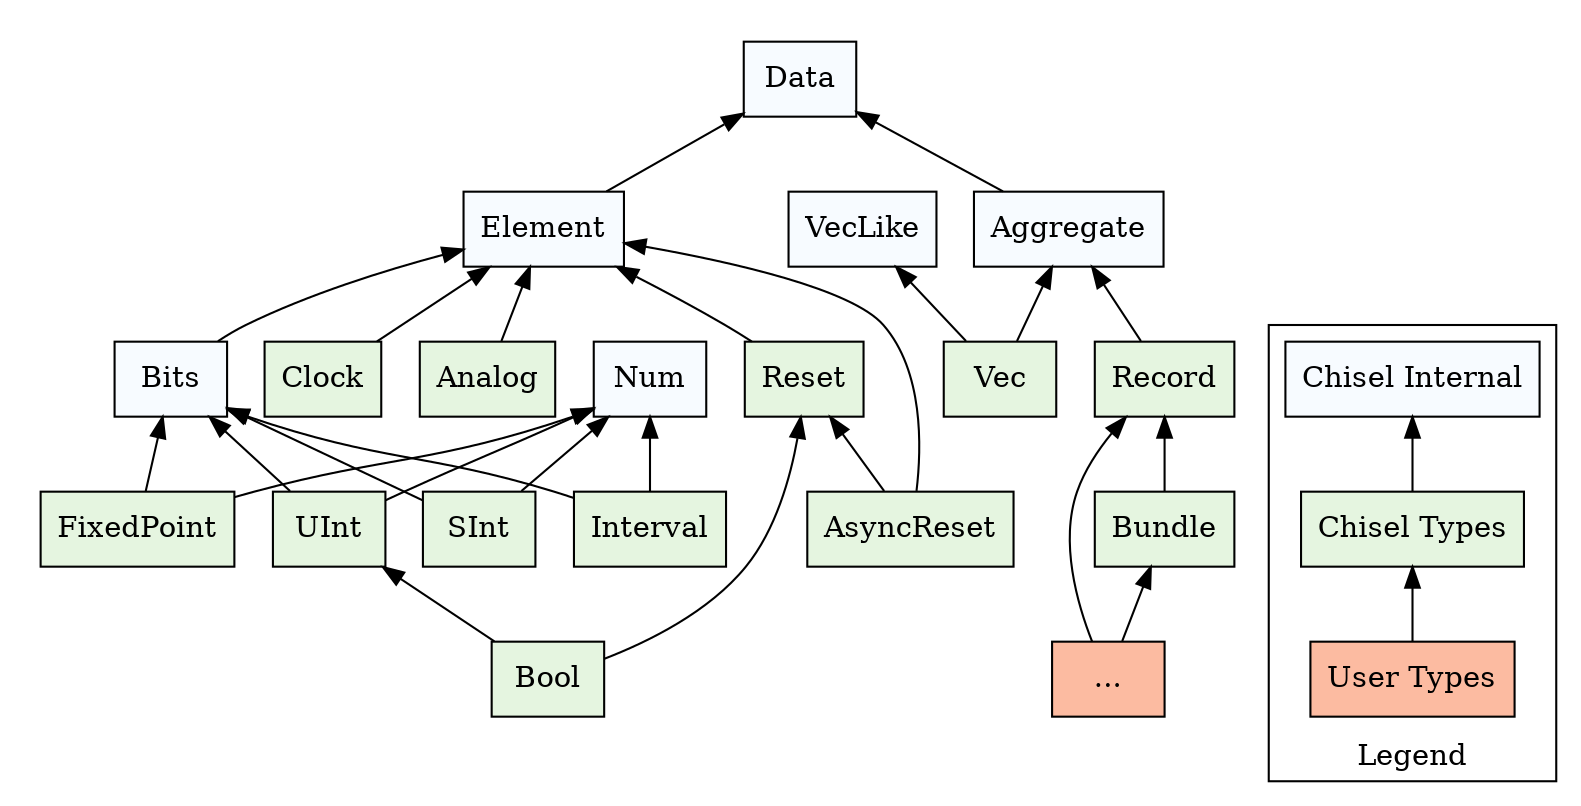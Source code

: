 digraph TypeHierarchy {
  graph [rankdir=BT bgcolor="transparent"]
  { node [style=filled,shape=box]
    { node [fillcolor="#f7fbff"]
      Data
      Element
      Bits Num
      Aggregate
      VecLike
      "Chisel Internal"
    }
    { node [fillcolor="#e5f5e0"]
      Bool UInt SInt
      FixedPoint Interval
      Analog
      Clock
      Reset
      AsyncReset
      Record
      Bundle
      Vec
      "Chisel Types"
    }
    { node [fillcolor="#fcbba1"]
      "User Types"
      Ellipsis [label="..."]
    }

    subgraph cluster_data_hierarchy {
      color=transparent
      Element
      Bits Num
      Reset Clock Analog
      UInt SInt FixedPoint Interval
      Bool
      color=transparent
      Aggregate
      VecLike
      Record
      Bundle
      Vec

      {Aggregate Element} -> Data
      {Bits Reset Clock Analog} -> Element
      {UInt SInt FixedPoint Interval} -> {Bits Num}
      Bool -> {UInt Reset}
      Ellipsis -> Bundle
      Ellipsis -> Record -> Aggregate
      Bundle -> Record
      Vec -> {Aggregate VecLike}
      AsyncReset -> {Element Reset}
    }
    subgraph cluster_legend {
      label=Legend
      "User Types" -> "Chisel Types" -> "Chisel Internal"
    }
  }
}
